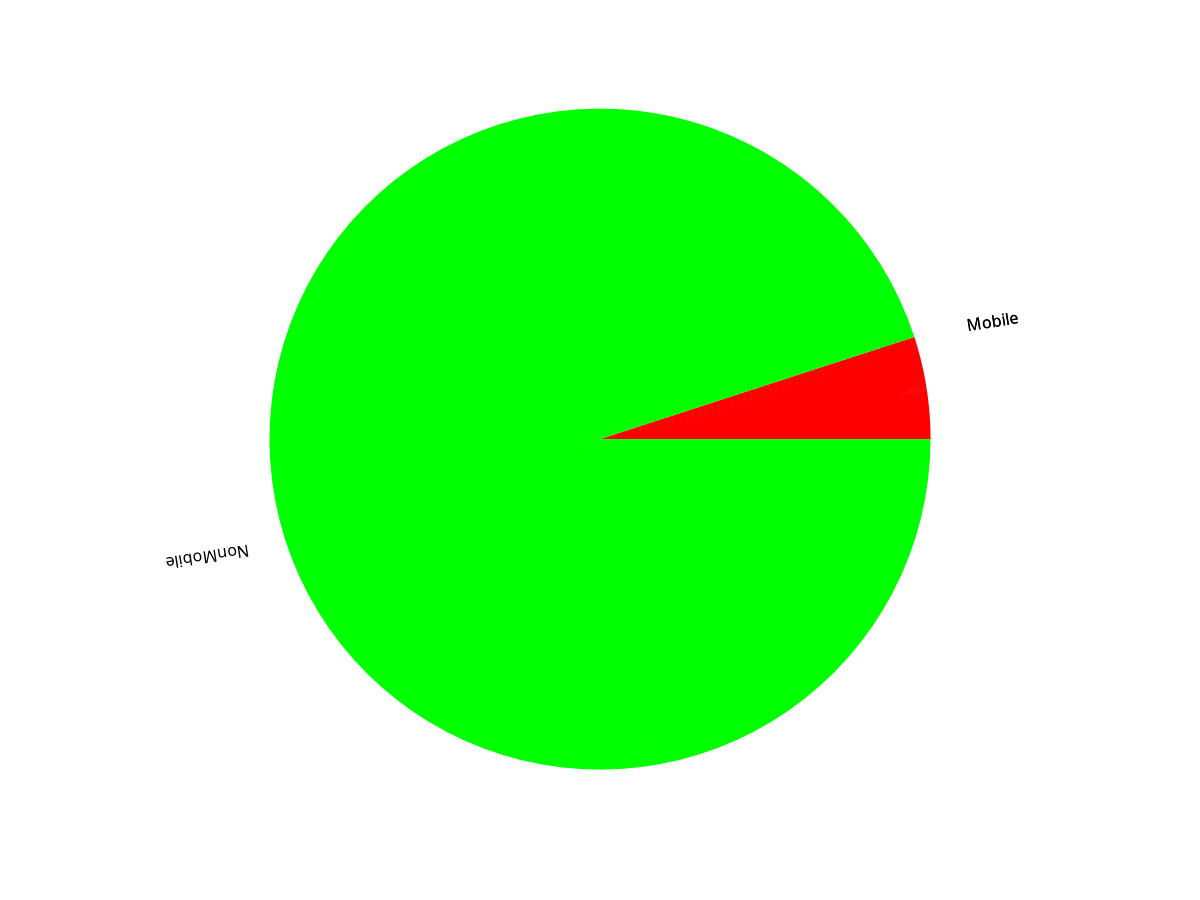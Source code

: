
reset
set term png    #terminal and output file
set output "pie-2011.png"
set size square    #square size
set isosample 50,50    #samples
set parametric    #parametric mode on
set xrange [-1:1]    #x,y,v range
set yrange [-1:1]
set vrange [0:1]
unset border    #no border, tics and colorbox
unset xtics
unset ytics
unset colorbox
set view map    #the view point
set palette defined(0 "red",1 "green",2 "blue",\
    3 "yellow",4 "cyan",5 "brown",6 "greenyellow",\
    7 "gray",8"bisque",9"violet",10"black")
#The color palette
set cbrange [0:10]
set multiplot    #multiplot mode
set urange [0.000000*2*pi:0.050000*2*pi]
set label 1 center "Mobile" at 1.187688,0.356434 rotate   by 0.157080*180/pi
splot cos(u)*v,sin(u)*v,0.000000 w pm3d   notitle
set urange [0.050000*2*pi:1.000000*2*pi]
set label 2 center "NonMobile" at -1.187688,-0.356434 rotate   by 3.298672*180/pi
splot cos(u)*v,sin(u)*v,1.000000 w pm3d   notitle
unset multiplot